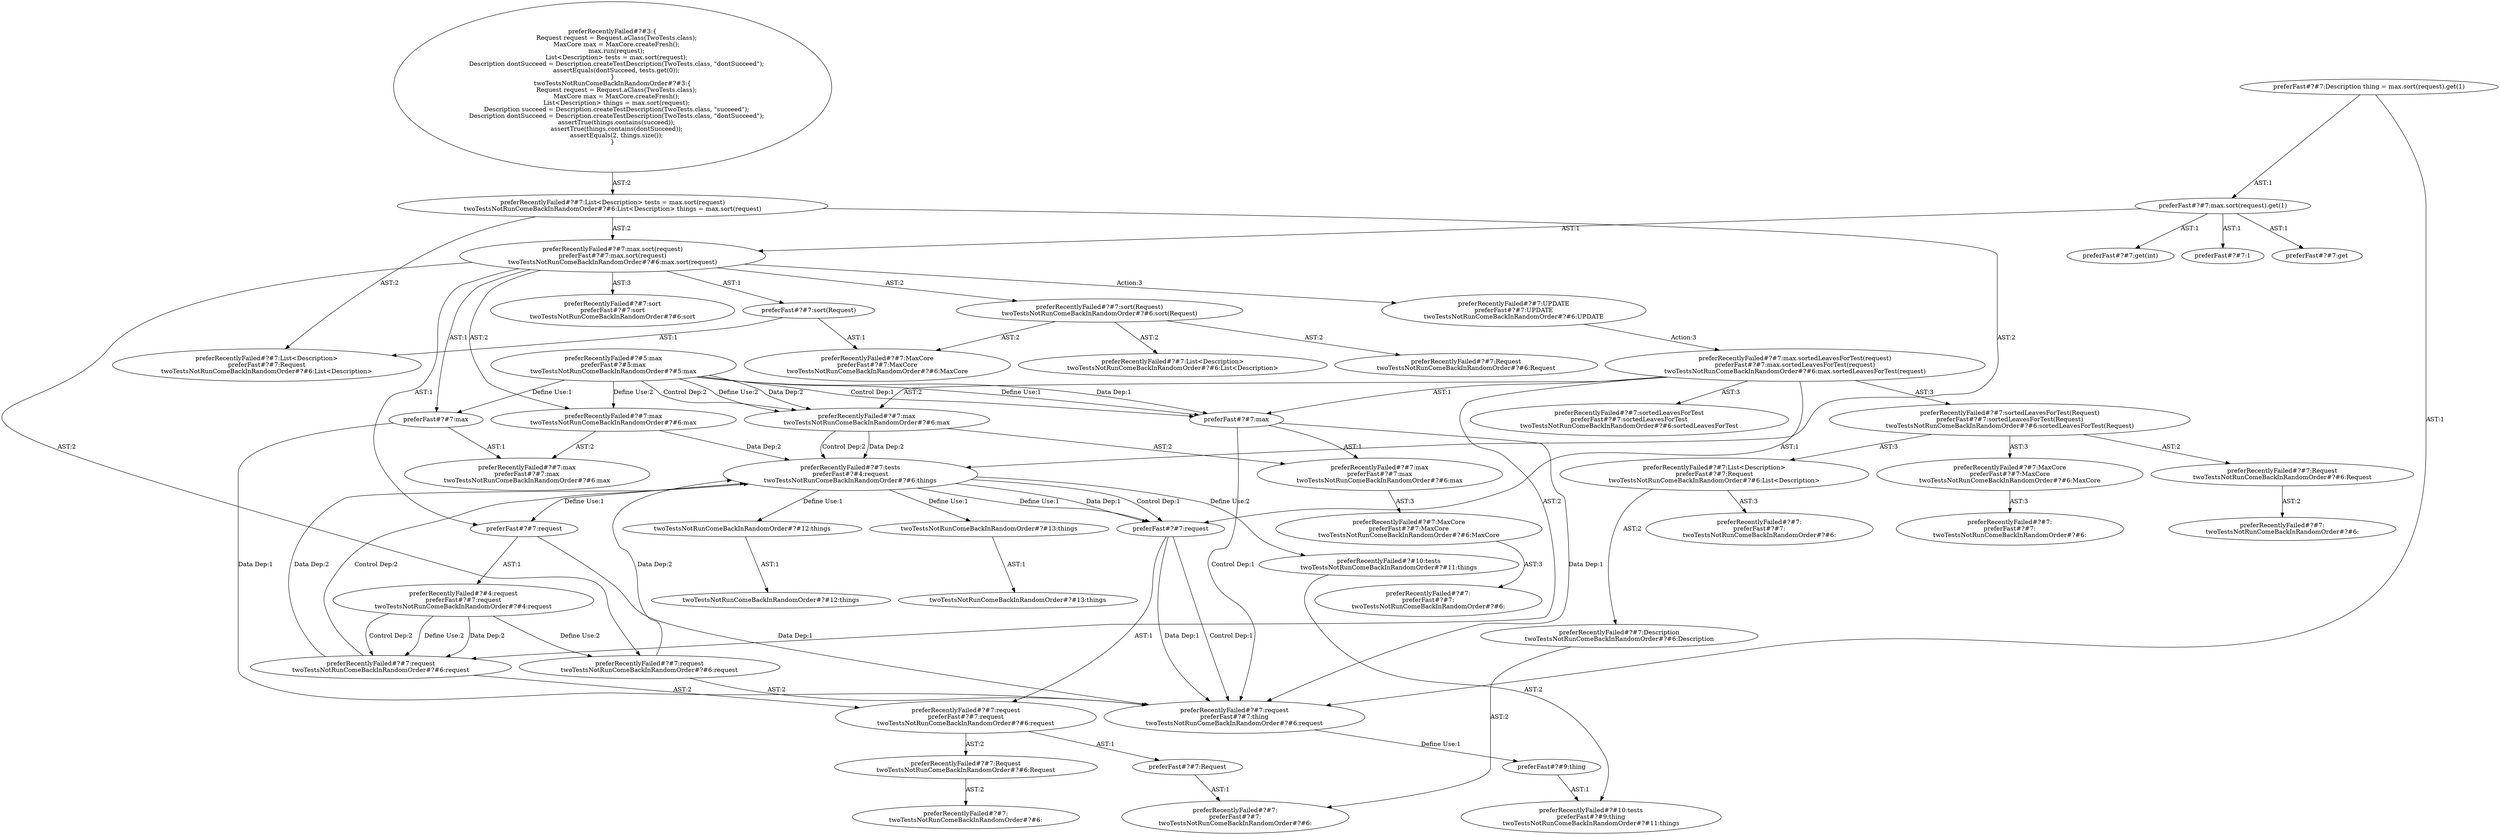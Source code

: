 digraph "Pattern" {
0 [label="preferRecentlyFailed#?#7:UPDATE
preferFast#?#7:UPDATE
twoTestsNotRunComeBackInRandomOrder#?#6:UPDATE" shape=ellipse]
1 [label="preferRecentlyFailed#?#7:max.sort(request)
preferFast#?#7:max.sort(request)
twoTestsNotRunComeBackInRandomOrder#?#6:max.sort(request)" shape=ellipse]
2 [label="preferRecentlyFailed#?#7:List<Description> tests = max.sort(request)
twoTestsNotRunComeBackInRandomOrder#?#6:List<Description> things = max.sort(request)" shape=ellipse]
3 [label="preferRecentlyFailed#?#3:\{
    Request request = Request.aClass(TwoTests.class);
    MaxCore max = MaxCore.createFresh();
    max.run(request);
    List<Description> tests = max.sort(request);
    Description dontSucceed = Description.createTestDescription(TwoTests.class, \"dontSucceed\");
    assertEquals(dontSucceed, tests.get(0));
\}
twoTestsNotRunComeBackInRandomOrder#?#3:\{
    Request request = Request.aClass(TwoTests.class);
    MaxCore max = MaxCore.createFresh();
    List<Description> things = max.sort(request);
    Description succeed = Description.createTestDescription(TwoTests.class, \"succeed\");
    Description dontSucceed = Description.createTestDescription(TwoTests.class, \"dontSucceed\");
    assertTrue(things.contains(succeed));
    assertTrue(things.contains(dontSucceed));
    assertEquals(2, things.size());
\}" shape=ellipse]
4 [label="preferRecentlyFailed#?#7:tests
preferFast#?#4:request
twoTestsNotRunComeBackInRandomOrder#?#6:things" shape=ellipse]
5 [label="preferRecentlyFailed#?#7:List<Description>
preferFast#?#7:Request
twoTestsNotRunComeBackInRandomOrder#?#6:List<Description>" shape=ellipse]
6 [label="preferRecentlyFailed#?#7:sort
preferFast#?#7:sort
twoTestsNotRunComeBackInRandomOrder#?#6:sort" shape=ellipse]
7 [label="preferRecentlyFailed#?#7:max
twoTestsNotRunComeBackInRandomOrder#?#6:max" shape=ellipse]
8 [label="preferRecentlyFailed#?#5:max
preferFast#?#5:max
twoTestsNotRunComeBackInRandomOrder#?#5:max" shape=ellipse]
9 [label="preferRecentlyFailed#?#7:max
preferFast#?#7:max
twoTestsNotRunComeBackInRandomOrder#?#6:max" shape=ellipse]
10 [label="preferRecentlyFailed#?#7:sort(Request)
twoTestsNotRunComeBackInRandomOrder#?#6:sort(Request)" shape=ellipse]
11 [label="preferRecentlyFailed#?#7:MaxCore
preferFast#?#7:MaxCore
twoTestsNotRunComeBackInRandomOrder#?#6:MaxCore" shape=ellipse]
12 [label="preferRecentlyFailed#?#7:List<Description>
twoTestsNotRunComeBackInRandomOrder#?#6:List<Description>" shape=ellipse]
13 [label="preferRecentlyFailed#?#7:Request
twoTestsNotRunComeBackInRandomOrder#?#6:Request" shape=ellipse]
14 [label="preferRecentlyFailed#?#7:request
twoTestsNotRunComeBackInRandomOrder#?#6:request" shape=ellipse]
15 [label="preferRecentlyFailed#?#4:request
preferFast#?#7:request
twoTestsNotRunComeBackInRandomOrder#?#4:request" shape=ellipse]
16 [label="preferRecentlyFailed#?#7:request
preferFast#?#7:thing
twoTestsNotRunComeBackInRandomOrder#?#6:request" shape=ellipse]
17 [label="preferRecentlyFailed#?#7:max.sortedLeavesForTest(request)
preferFast#?#7:max.sortedLeavesForTest(request)
twoTestsNotRunComeBackInRandomOrder#?#6:max.sortedLeavesForTest(request)" shape=ellipse]
18 [label="preferRecentlyFailed#?#7:sortedLeavesForTest
preferFast#?#7:sortedLeavesForTest
twoTestsNotRunComeBackInRandomOrder#?#6:sortedLeavesForTest" shape=ellipse]
19 [label="preferRecentlyFailed#?#7:max
twoTestsNotRunComeBackInRandomOrder#?#6:max" shape=ellipse]
20 [label="preferRecentlyFailed#?#7:max
preferFast#?#7:max
twoTestsNotRunComeBackInRandomOrder#?#6:max" shape=ellipse]
21 [label="preferRecentlyFailed#?#7:MaxCore
preferFast#?#7:MaxCore
twoTestsNotRunComeBackInRandomOrder#?#6:MaxCore" shape=ellipse]
22 [label="preferRecentlyFailed#?#7:
preferFast#?#7:
twoTestsNotRunComeBackInRandomOrder#?#6:" shape=ellipse]
23 [label="preferRecentlyFailed#?#10:tests
twoTestsNotRunComeBackInRandomOrder#?#11:things" shape=ellipse]
24 [label="preferRecentlyFailed#?#10:tests
preferFast#?#9:thing
twoTestsNotRunComeBackInRandomOrder#?#11:things" shape=ellipse]
25 [label="preferRecentlyFailed#?#7:sortedLeavesForTest(Request)
preferFast#?#7:sortedLeavesForTest(Request)
twoTestsNotRunComeBackInRandomOrder#?#6:sortedLeavesForTest(Request)" shape=ellipse]
26 [label="preferRecentlyFailed#?#7:MaxCore
preferFast#?#7:MaxCore
twoTestsNotRunComeBackInRandomOrder#?#6:MaxCore" shape=ellipse]
27 [label="preferRecentlyFailed#?#7:
preferFast#?#7:
twoTestsNotRunComeBackInRandomOrder#?#6:" shape=ellipse]
28 [label="preferRecentlyFailed#?#7:List<Description>
preferFast#?#7:Request
twoTestsNotRunComeBackInRandomOrder#?#6:List<Description>" shape=ellipse]
29 [label="preferRecentlyFailed#?#7:
preferFast#?#7:
twoTestsNotRunComeBackInRandomOrder#?#6:" shape=ellipse]
30 [label="preferRecentlyFailed#?#7:Description
twoTestsNotRunComeBackInRandomOrder#?#6:Description" shape=ellipse]
31 [label="preferRecentlyFailed#?#7:
preferFast#?#7:
twoTestsNotRunComeBackInRandomOrder#?#6:" shape=ellipse]
32 [label="preferRecentlyFailed#?#7:Request
twoTestsNotRunComeBackInRandomOrder#?#6:Request" shape=ellipse]
33 [label="preferRecentlyFailed#?#7:
twoTestsNotRunComeBackInRandomOrder#?#6:" shape=ellipse]
34 [label="preferRecentlyFailed#?#7:request
twoTestsNotRunComeBackInRandomOrder#?#6:request" shape=ellipse]
35 [label="preferRecentlyFailed#?#7:request
preferFast#?#7:request
twoTestsNotRunComeBackInRandomOrder#?#6:request" shape=ellipse]
36 [label="preferRecentlyFailed#?#7:Request
twoTestsNotRunComeBackInRandomOrder#?#6:Request" shape=ellipse]
37 [label="preferRecentlyFailed#?#7:
twoTestsNotRunComeBackInRandomOrder#?#6:" shape=ellipse]
38 [label="preferFast#?#7:max.sort(request).get(1)" shape=ellipse]
39 [label="preferFast#?#7:1" shape=ellipse]
40 [label="preferFast#?#7:max" shape=ellipse]
41 [label="preferFast#?#7:request" shape=ellipse]
42 [label="preferFast#?#7:max" shape=ellipse]
43 [label="preferFast#?#9:thing" shape=ellipse]
44 [label="preferFast#?#7:request" shape=ellipse]
45 [label="preferFast#?#7:get" shape=ellipse]
46 [label="preferFast#?#7:get(int)" shape=ellipse]
47 [label="preferFast#?#7:Request" shape=ellipse]
48 [label="preferFast#?#7:sort(Request)" shape=ellipse]
49 [label="preferFast#?#7:Description thing = max.sort(request).get(1)" shape=ellipse]
50 [label="twoTestsNotRunComeBackInRandomOrder#?#12:things" shape=ellipse]
51 [label="twoTestsNotRunComeBackInRandomOrder#?#13:things" shape=ellipse]
52 [label="twoTestsNotRunComeBackInRandomOrder#?#12:things" shape=ellipse]
53 [label="twoTestsNotRunComeBackInRandomOrder#?#13:things" shape=ellipse]
0 -> 17 [label="Action:3"];
1 -> 0 [label="Action:3"];
1 -> 6 [label="AST:3"];
1 -> 7 [label="AST:2"];
1 -> 10 [label="AST:2"];
1 -> 14 [label="AST:2"];
1 -> 40 [label="AST:1"];
1 -> 41 [label="AST:1"];
1 -> 48 [label="AST:1"];
2 -> 1 [label="AST:2"];
2 -> 4 [label="AST:2"];
2 -> 5 [label="AST:2"];
3 -> 2 [label="AST:2"];
4 -> 23 [label="Define Use:2"];
4 -> 41 [label="Define Use:1"];
4 -> 44 [label="Define Use:1"];
4 -> 44 [label="Data Dep:1"];
4 -> 44 [label="Control Dep:1"];
4 -> 50 [label="Define Use:1"];
4 -> 51 [label="Define Use:1"];
7 -> 4 [label="Data Dep:2"];
7 -> 9 [label="AST:2"];
8 -> 7 [label="Define Use:2"];
8 -> 19 [label="Define Use:2"];
8 -> 19 [label="Data Dep:2"];
8 -> 19 [label="Control Dep:2"];
8 -> 40 [label="Define Use:1"];
8 -> 42 [label="Define Use:1"];
8 -> 42 [label="Data Dep:1"];
8 -> 42 [label="Control Dep:1"];
10 -> 11 [label="AST:2"];
10 -> 12 [label="AST:2"];
10 -> 13 [label="AST:2"];
14 -> 4 [label="Data Dep:2"];
14 -> 16 [label="AST:2"];
15 -> 14 [label="Define Use:2"];
15 -> 34 [label="Define Use:2"];
15 -> 34 [label="Data Dep:2"];
15 -> 34 [label="Control Dep:2"];
16 -> 43 [label="Define Use:1"];
17 -> 18 [label="AST:3"];
17 -> 19 [label="AST:2"];
17 -> 25 [label="AST:3"];
17 -> 34 [label="AST:2"];
17 -> 42 [label="AST:1"];
17 -> 44 [label="AST:1"];
19 -> 4 [label="Data Dep:2"];
19 -> 4 [label="Control Dep:2"];
19 -> 20 [label="AST:2"];
20 -> 21 [label="AST:3"];
21 -> 22 [label="AST:3"];
23 -> 24 [label="AST:2"];
25 -> 26 [label="AST:3"];
25 -> 28 [label="AST:3"];
25 -> 32 [label="AST:2"];
26 -> 27 [label="AST:3"];
28 -> 29 [label="AST:3"];
28 -> 30 [label="AST:2"];
30 -> 31 [label="AST:2"];
32 -> 33 [label="AST:2"];
34 -> 4 [label="Data Dep:2"];
34 -> 4 [label="Control Dep:2"];
34 -> 35 [label="AST:2"];
35 -> 36 [label="AST:2"];
35 -> 47 [label="AST:1"];
36 -> 37 [label="AST:2"];
38 -> 45 [label="AST:1"];
38 -> 1 [label="AST:1"];
38 -> 46 [label="AST:1"];
38 -> 39 [label="AST:1"];
40 -> 9 [label="AST:1"];
40 -> 16 [label="Data Dep:1"];
41 -> 15 [label="AST:1"];
41 -> 16 [label="Data Dep:1"];
42 -> 20 [label="AST:1"];
42 -> 16 [label="Data Dep:1"];
42 -> 16 [label="Control Dep:1"];
43 -> 24 [label="AST:1"];
44 -> 35 [label="AST:1"];
44 -> 16 [label="Data Dep:1"];
44 -> 16 [label="Control Dep:1"];
47 -> 31 [label="AST:1"];
48 -> 11 [label="AST:1"];
48 -> 5 [label="AST:1"];
49 -> 38 [label="AST:1"];
49 -> 16 [label="AST:1"];
50 -> 52 [label="AST:1"];
51 -> 53 [label="AST:1"];
}